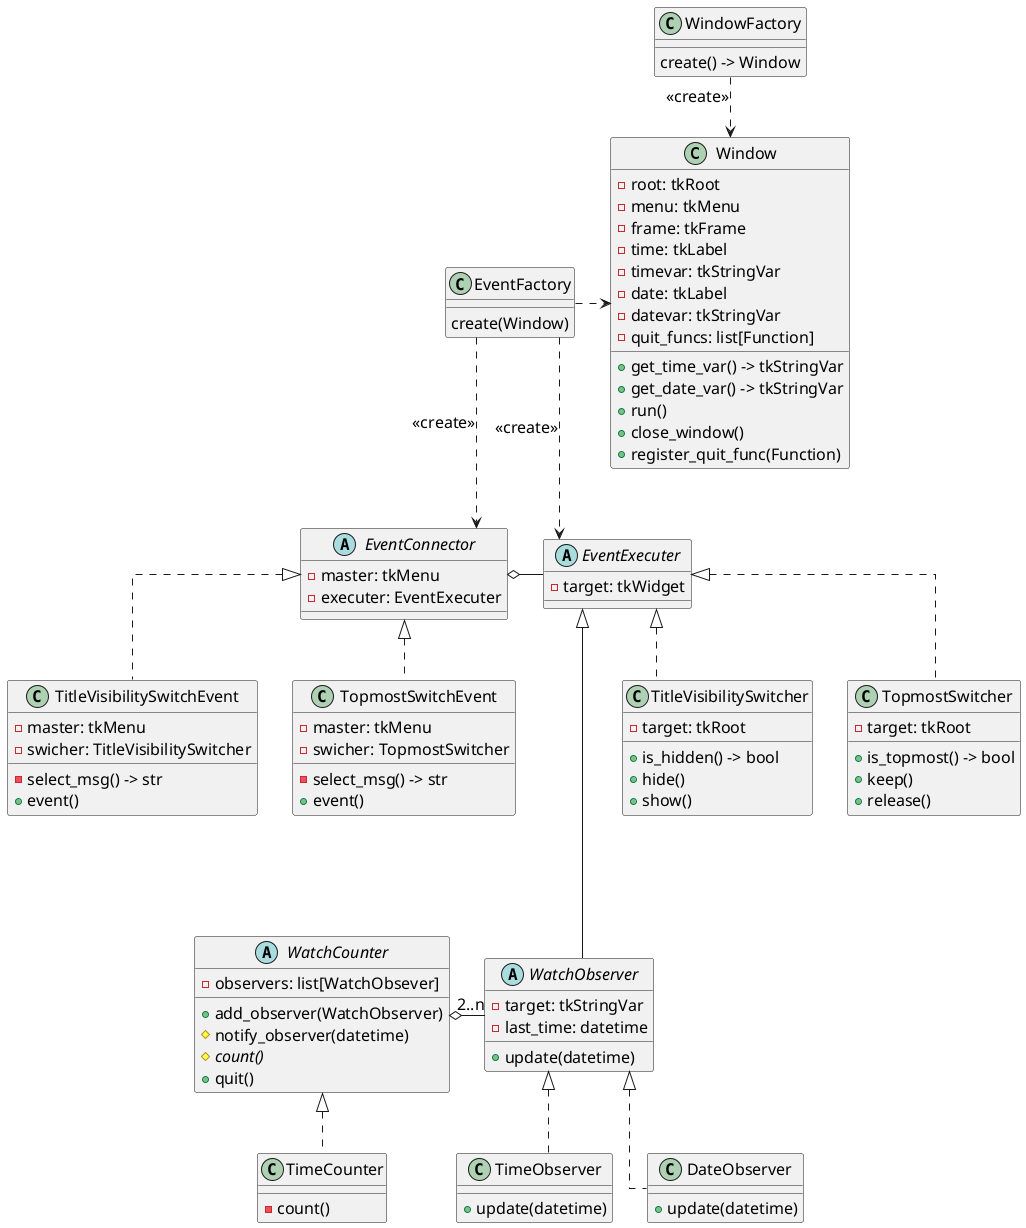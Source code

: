 @startuml Class
skinparam {
   defaultfontsize 16
   linetype ortho
}
class "Window" as w {
    - root: tkRoot
    - menu: tkMenu
    - frame: tkFrame
    - time: tkLabel
    - timevar: tkStringVar
    - date: tkLabel
    - datevar: tkStringVar
    - quit_funcs: list[Function]
    + get_time_var() -> tkStringVar
    + get_date_var() -> tkStringVar
    + run()
    + close_window()
    + register_quit_func(Function)
}
class "WindowFactory" as wf {
    create() -> Window
}
wf ..> w: <<create>>

class "EventFactory" as ef {
    create(Window)
}
ef .r.> w
abstract class "EventConnector" as ec {
    - master: tkMenu
    - executer: EventExecuter
}
abstract class "EventExecuter" as ee {
    - target: tkWidget
}
ec o-r- ee
ef ..> ec: <<create>>
ef ..> ee: <<create>>

class "TitleVisibilitySwitcher" as tvs {
    - target: tkRoot
    + is_hidden() -> bool
    + hide()
    + show()
}
ee <|.. tvs

class "TitleVisibilitySwitchEvent" as tvse {
    - master: tkMenu
    - swicher: TitleVisibilitySwitcher
    - select_msg() -> str
    + event()
}
ec <|.. tvse

class "TopmostSwitcher" as tms {
    - target: tkRoot
    + is_topmost() -> bool
    + keep()
    + release()
}
ee <|.. tms

class "TopmostSwitchEvent" as tmse {
    - master: tkMenu
    - swicher: TopmostSwitcher
    - select_msg() -> str
    + event()
}
ec <|.. tmse

abstract class "WatchObserver" as wo {
    - target: tkStringVar
    - last_time: datetime
    + update(datetime)
}
ee <|---- wo

class "TimeObserver" as to {
    + update(datetime)
}
class "DateObserver" as do {
    + update(datetime)
}
wo <|.. to
wo <|.. do

abstract class "WatchCounter" as wc {
    - observers: list[WatchObsever]
    + add_observer(WatchObserver)
    # notify_observer(datetime)
    # {abstract} count()
    + quit()
}
class "TimeCounter" as tc {
    - count()
}
wc <|.. tc
wo "2..n" -l-o wc
@enduml
